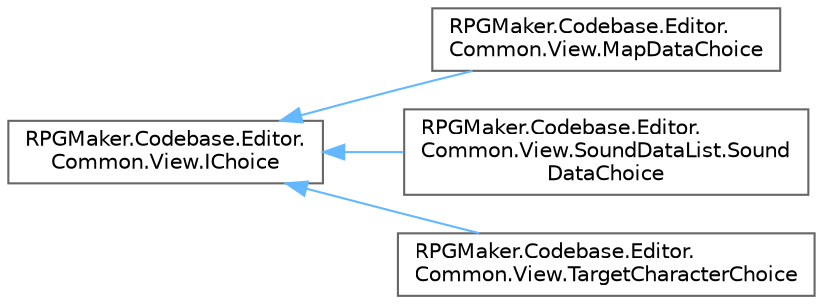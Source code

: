 digraph "クラス階層図"
{
 // LATEX_PDF_SIZE
  bgcolor="transparent";
  edge [fontname=Helvetica,fontsize=10,labelfontname=Helvetica,labelfontsize=10];
  node [fontname=Helvetica,fontsize=10,shape=box,height=0.2,width=0.4];
  rankdir="LR";
  Node0 [id="Node000000",label="RPGMaker.Codebase.Editor.\lCommon.View.IChoice",height=0.2,width=0.4,color="grey40", fillcolor="white", style="filled",URL="$de/d8c/interface_r_p_g_maker_1_1_codebase_1_1_editor_1_1_common_1_1_view_1_1_i_choice.html",tooltip="😁 選択インターフェース"];
  Node0 -> Node1 [id="edge265_Node000000_Node000001",dir="back",color="steelblue1",style="solid",tooltip=" "];
  Node1 [id="Node000001",label="RPGMaker.Codebase.Editor.\lCommon.View.MapDataChoice",height=0.2,width=0.4,color="grey40", fillcolor="white", style="filled",URL="$d2/da9/class_r_p_g_maker_1_1_codebase_1_1_editor_1_1_common_1_1_view_1_1_map_data_choice.html",tooltip="😁 マップ・データ選択"];
  Node0 -> Node2 [id="edge266_Node000000_Node000002",dir="back",color="steelblue1",style="solid",tooltip=" "];
  Node2 [id="Node000002",label="RPGMaker.Codebase.Editor.\lCommon.View.SoundDataList.Sound\lDataChoice",height=0.2,width=0.4,color="grey40", fillcolor="white", style="filled",URL="$db/dfa/class_r_p_g_maker_1_1_codebase_1_1_editor_1_1_common_1_1_view_1_1_sound_data_list_1_1_sound_data_choice.html",tooltip="😁 対象の音データ選択項目クラス"];
  Node0 -> Node3 [id="edge267_Node000000_Node000003",dir="back",color="steelblue1",style="solid",tooltip=" "];
  Node3 [id="Node000003",label="RPGMaker.Codebase.Editor.\lCommon.View.TargetCharacterChoice",height=0.2,width=0.4,color="grey40", fillcolor="white", style="filled",URL="$d7/d3e/class_r_p_g_maker_1_1_codebase_1_1_editor_1_1_common_1_1_view_1_1_target_character_choice.html",tooltip="😁 対象キャラクター選択項目クラス。"];
}
